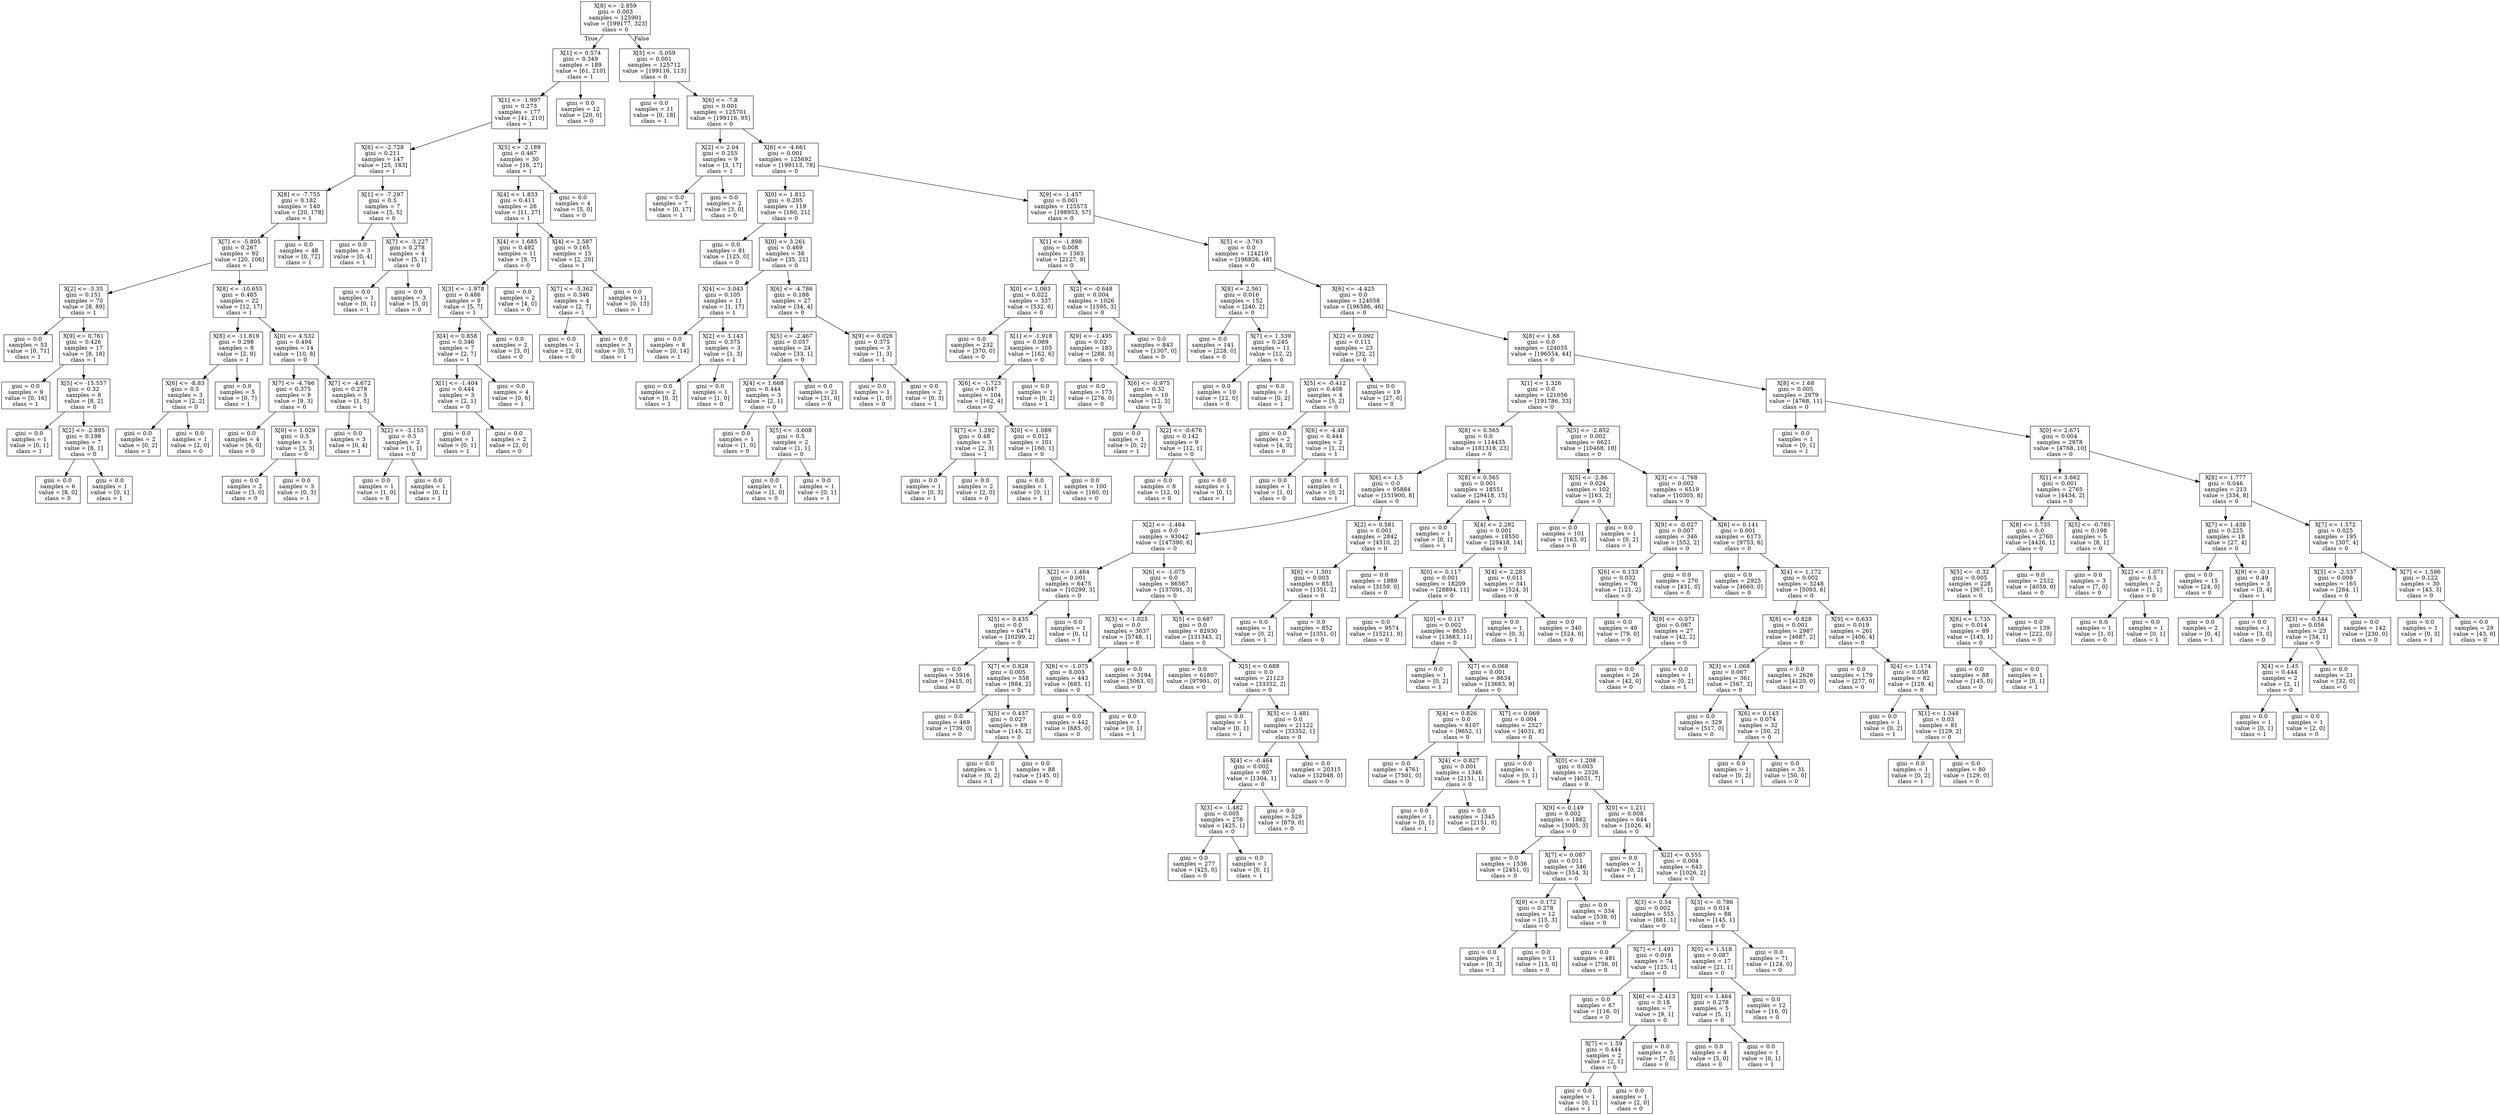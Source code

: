 digraph Tree {
node [shape=box] ;
0 [label="X[8] <= -2.859\ngini = 0.003\nsamples = 125901\nvalue = [199177, 323]\nclass = 0"] ;
1 [label="X[1] <= 0.574\ngini = 0.349\nsamples = 189\nvalue = [61, 210]\nclass = 1"] ;
0 -> 1 [labeldistance=2.5, labelangle=45, headlabel="True"] ;
2 [label="X[1] <= -1.997\ngini = 0.273\nsamples = 177\nvalue = [41, 210]\nclass = 1"] ;
1 -> 2 ;
3 [label="X[6] <= -2.728\ngini = 0.211\nsamples = 147\nvalue = [25, 183]\nclass = 1"] ;
2 -> 3 ;
4 [label="X[8] <= -7.755\ngini = 0.182\nsamples = 140\nvalue = [20, 178]\nclass = 1"] ;
3 -> 4 ;
5 [label="X[7] <= -5.805\ngini = 0.267\nsamples = 92\nvalue = [20, 106]\nclass = 1"] ;
4 -> 5 ;
6 [label="X[2] <= -3.35\ngini = 0.151\nsamples = 70\nvalue = [8, 89]\nclass = 1"] ;
5 -> 6 ;
7 [label="gini = 0.0\nsamples = 53\nvalue = [0, 71]\nclass = 1"] ;
6 -> 7 ;
8 [label="X[9] <= 0.761\ngini = 0.426\nsamples = 17\nvalue = [8, 18]\nclass = 1"] ;
6 -> 8 ;
9 [label="gini = 0.0\nsamples = 9\nvalue = [0, 16]\nclass = 1"] ;
8 -> 9 ;
10 [label="X[5] <= -15.557\ngini = 0.32\nsamples = 8\nvalue = [8, 2]\nclass = 0"] ;
8 -> 10 ;
11 [label="gini = 0.0\nsamples = 1\nvalue = [0, 1]\nclass = 1"] ;
10 -> 11 ;
12 [label="X[2] <= -2.895\ngini = 0.198\nsamples = 7\nvalue = [8, 1]\nclass = 0"] ;
10 -> 12 ;
13 [label="gini = 0.0\nsamples = 6\nvalue = [8, 0]\nclass = 0"] ;
12 -> 13 ;
14 [label="gini = 0.0\nsamples = 1\nvalue = [0, 1]\nclass = 1"] ;
12 -> 14 ;
15 [label="X[8] <= -10.655\ngini = 0.485\nsamples = 22\nvalue = [12, 17]\nclass = 1"] ;
5 -> 15 ;
16 [label="X[8] <= -11.819\ngini = 0.298\nsamples = 8\nvalue = [2, 9]\nclass = 1"] ;
15 -> 16 ;
17 [label="X[6] <= -8.83\ngini = 0.5\nsamples = 3\nvalue = [2, 2]\nclass = 0"] ;
16 -> 17 ;
18 [label="gini = 0.0\nsamples = 2\nvalue = [0, 2]\nclass = 1"] ;
17 -> 18 ;
19 [label="gini = 0.0\nsamples = 1\nvalue = [2, 0]\nclass = 0"] ;
17 -> 19 ;
20 [label="gini = 0.0\nsamples = 5\nvalue = [0, 7]\nclass = 1"] ;
16 -> 20 ;
21 [label="X[0] <= 4.532\ngini = 0.494\nsamples = 14\nvalue = [10, 8]\nclass = 0"] ;
15 -> 21 ;
22 [label="X[7] <= -4.766\ngini = 0.375\nsamples = 9\nvalue = [9, 3]\nclass = 0"] ;
21 -> 22 ;
23 [label="gini = 0.0\nsamples = 4\nvalue = [6, 0]\nclass = 0"] ;
22 -> 23 ;
24 [label="X[0] <= 1.029\ngini = 0.5\nsamples = 5\nvalue = [3, 3]\nclass = 0"] ;
22 -> 24 ;
25 [label="gini = 0.0\nsamples = 2\nvalue = [3, 0]\nclass = 0"] ;
24 -> 25 ;
26 [label="gini = 0.0\nsamples = 3\nvalue = [0, 3]\nclass = 1"] ;
24 -> 26 ;
27 [label="X[7] <= -4.672\ngini = 0.278\nsamples = 5\nvalue = [1, 5]\nclass = 1"] ;
21 -> 27 ;
28 [label="gini = 0.0\nsamples = 3\nvalue = [0, 4]\nclass = 1"] ;
27 -> 28 ;
29 [label="X[2] <= -3.153\ngini = 0.5\nsamples = 2\nvalue = [1, 1]\nclass = 0"] ;
27 -> 29 ;
30 [label="gini = 0.0\nsamples = 1\nvalue = [1, 0]\nclass = 0"] ;
29 -> 30 ;
31 [label="gini = 0.0\nsamples = 1\nvalue = [0, 1]\nclass = 1"] ;
29 -> 31 ;
32 [label="gini = 0.0\nsamples = 48\nvalue = [0, 72]\nclass = 1"] ;
4 -> 32 ;
33 [label="X[1] <= -7.297\ngini = 0.5\nsamples = 7\nvalue = [5, 5]\nclass = 0"] ;
3 -> 33 ;
34 [label="gini = 0.0\nsamples = 3\nvalue = [0, 4]\nclass = 1"] ;
33 -> 34 ;
35 [label="X[7] <= -3.227\ngini = 0.278\nsamples = 4\nvalue = [5, 1]\nclass = 0"] ;
33 -> 35 ;
36 [label="gini = 0.0\nsamples = 1\nvalue = [0, 1]\nclass = 1"] ;
35 -> 36 ;
37 [label="gini = 0.0\nsamples = 3\nvalue = [5, 0]\nclass = 0"] ;
35 -> 37 ;
38 [label="X[5] <= -2.189\ngini = 0.467\nsamples = 30\nvalue = [16, 27]\nclass = 1"] ;
2 -> 38 ;
39 [label="X[4] <= 1.833\ngini = 0.411\nsamples = 26\nvalue = [11, 27]\nclass = 1"] ;
38 -> 39 ;
40 [label="X[4] <= 1.685\ngini = 0.492\nsamples = 11\nvalue = [9, 7]\nclass = 0"] ;
39 -> 40 ;
41 [label="X[3] <= -1.978\ngini = 0.486\nsamples = 9\nvalue = [5, 7]\nclass = 1"] ;
40 -> 41 ;
42 [label="X[4] <= 0.858\ngini = 0.346\nsamples = 7\nvalue = [2, 7]\nclass = 1"] ;
41 -> 42 ;
43 [label="X[1] <= -1.404\ngini = 0.444\nsamples = 3\nvalue = [2, 1]\nclass = 0"] ;
42 -> 43 ;
44 [label="gini = 0.0\nsamples = 1\nvalue = [0, 1]\nclass = 1"] ;
43 -> 44 ;
45 [label="gini = 0.0\nsamples = 2\nvalue = [2, 0]\nclass = 0"] ;
43 -> 45 ;
46 [label="gini = 0.0\nsamples = 4\nvalue = [0, 6]\nclass = 1"] ;
42 -> 46 ;
47 [label="gini = 0.0\nsamples = 2\nvalue = [3, 0]\nclass = 0"] ;
41 -> 47 ;
48 [label="gini = 0.0\nsamples = 2\nvalue = [4, 0]\nclass = 0"] ;
40 -> 48 ;
49 [label="X[4] <= 2.587\ngini = 0.165\nsamples = 15\nvalue = [2, 20]\nclass = 1"] ;
39 -> 49 ;
50 [label="X[7] <= -3.362\ngini = 0.346\nsamples = 4\nvalue = [2, 7]\nclass = 1"] ;
49 -> 50 ;
51 [label="gini = 0.0\nsamples = 1\nvalue = [2, 0]\nclass = 0"] ;
50 -> 51 ;
52 [label="gini = 0.0\nsamples = 3\nvalue = [0, 7]\nclass = 1"] ;
50 -> 52 ;
53 [label="gini = 0.0\nsamples = 11\nvalue = [0, 13]\nclass = 1"] ;
49 -> 53 ;
54 [label="gini = 0.0\nsamples = 4\nvalue = [5, 0]\nclass = 0"] ;
38 -> 54 ;
55 [label="gini = 0.0\nsamples = 12\nvalue = [20, 0]\nclass = 0"] ;
1 -> 55 ;
56 [label="X[5] <= -5.059\ngini = 0.001\nsamples = 125712\nvalue = [199116, 113]\nclass = 0"] ;
0 -> 56 [labeldistance=2.5, labelangle=-45, headlabel="False"] ;
57 [label="gini = 0.0\nsamples = 11\nvalue = [0, 18]\nclass = 1"] ;
56 -> 57 ;
58 [label="X[6] <= -7.8\ngini = 0.001\nsamples = 125701\nvalue = [199116, 95]\nclass = 0"] ;
56 -> 58 ;
59 [label="X[2] <= 2.04\ngini = 0.255\nsamples = 9\nvalue = [3, 17]\nclass = 1"] ;
58 -> 59 ;
60 [label="gini = 0.0\nsamples = 7\nvalue = [0, 17]\nclass = 1"] ;
59 -> 60 ;
61 [label="gini = 0.0\nsamples = 2\nvalue = [3, 0]\nclass = 0"] ;
59 -> 61 ;
62 [label="X[6] <= -4.661\ngini = 0.001\nsamples = 125692\nvalue = [199113, 78]\nclass = 0"] ;
58 -> 62 ;
63 [label="X[0] <= 1.812\ngini = 0.205\nsamples = 119\nvalue = [160, 21]\nclass = 0"] ;
62 -> 63 ;
64 [label="gini = 0.0\nsamples = 81\nvalue = [125, 0]\nclass = 0"] ;
63 -> 64 ;
65 [label="X[0] <= 3.261\ngini = 0.469\nsamples = 38\nvalue = [35, 21]\nclass = 0"] ;
63 -> 65 ;
66 [label="X[4] <= 3.043\ngini = 0.105\nsamples = 11\nvalue = [1, 17]\nclass = 1"] ;
65 -> 66 ;
67 [label="gini = 0.0\nsamples = 8\nvalue = [0, 14]\nclass = 1"] ;
66 -> 67 ;
68 [label="X[2] <= 3.143\ngini = 0.375\nsamples = 3\nvalue = [1, 3]\nclass = 1"] ;
66 -> 68 ;
69 [label="gini = 0.0\nsamples = 2\nvalue = [0, 3]\nclass = 1"] ;
68 -> 69 ;
70 [label="gini = 0.0\nsamples = 1\nvalue = [1, 0]\nclass = 0"] ;
68 -> 70 ;
71 [label="X[6] <= -4.786\ngini = 0.188\nsamples = 27\nvalue = [34, 4]\nclass = 0"] ;
65 -> 71 ;
72 [label="X[5] <= -2.467\ngini = 0.057\nsamples = 24\nvalue = [33, 1]\nclass = 0"] ;
71 -> 72 ;
73 [label="X[4] <= 1.668\ngini = 0.444\nsamples = 3\nvalue = [2, 1]\nclass = 0"] ;
72 -> 73 ;
74 [label="gini = 0.0\nsamples = 1\nvalue = [1, 0]\nclass = 0"] ;
73 -> 74 ;
75 [label="X[5] <= -3.608\ngini = 0.5\nsamples = 2\nvalue = [1, 1]\nclass = 0"] ;
73 -> 75 ;
76 [label="gini = 0.0\nsamples = 1\nvalue = [1, 0]\nclass = 0"] ;
75 -> 76 ;
77 [label="gini = 0.0\nsamples = 1\nvalue = [0, 1]\nclass = 1"] ;
75 -> 77 ;
78 [label="gini = 0.0\nsamples = 21\nvalue = [31, 0]\nclass = 0"] ;
72 -> 78 ;
79 [label="X[9] <= 0.026\ngini = 0.375\nsamples = 3\nvalue = [1, 3]\nclass = 1"] ;
71 -> 79 ;
80 [label="gini = 0.0\nsamples = 1\nvalue = [1, 0]\nclass = 0"] ;
79 -> 80 ;
81 [label="gini = 0.0\nsamples = 2\nvalue = [0, 3]\nclass = 1"] ;
79 -> 81 ;
82 [label="X[9] <= -1.457\ngini = 0.001\nsamples = 125573\nvalue = [198953, 57]\nclass = 0"] ;
62 -> 82 ;
83 [label="X[1] <= -1.898\ngini = 0.008\nsamples = 1363\nvalue = [2127, 9]\nclass = 0"] ;
82 -> 83 ;
84 [label="X[0] <= 1.063\ngini = 0.022\nsamples = 337\nvalue = [532, 6]\nclass = 0"] ;
83 -> 84 ;
85 [label="gini = 0.0\nsamples = 232\nvalue = [370, 0]\nclass = 0"] ;
84 -> 85 ;
86 [label="X[1] <= -1.918\ngini = 0.069\nsamples = 105\nvalue = [162, 6]\nclass = 0"] ;
84 -> 86 ;
87 [label="X[6] <= -1.723\ngini = 0.047\nsamples = 104\nvalue = [162, 4]\nclass = 0"] ;
86 -> 87 ;
88 [label="X[7] <= 1.292\ngini = 0.48\nsamples = 3\nvalue = [2, 3]\nclass = 1"] ;
87 -> 88 ;
89 [label="gini = 0.0\nsamples = 1\nvalue = [0, 3]\nclass = 1"] ;
88 -> 89 ;
90 [label="gini = 0.0\nsamples = 2\nvalue = [2, 0]\nclass = 0"] ;
88 -> 90 ;
91 [label="X[0] <= 1.089\ngini = 0.012\nsamples = 101\nvalue = [160, 1]\nclass = 0"] ;
87 -> 91 ;
92 [label="gini = 0.0\nsamples = 1\nvalue = [0, 1]\nclass = 1"] ;
91 -> 92 ;
93 [label="gini = 0.0\nsamples = 100\nvalue = [160, 0]\nclass = 0"] ;
91 -> 93 ;
94 [label="gini = 0.0\nsamples = 1\nvalue = [0, 2]\nclass = 1"] ;
86 -> 94 ;
95 [label="X[2] <= -0.648\ngini = 0.004\nsamples = 1026\nvalue = [1595, 3]\nclass = 0"] ;
83 -> 95 ;
96 [label="X[9] <= -1.495\ngini = 0.02\nsamples = 183\nvalue = [288, 3]\nclass = 0"] ;
95 -> 96 ;
97 [label="gini = 0.0\nsamples = 173\nvalue = [276, 0]\nclass = 0"] ;
96 -> 97 ;
98 [label="X[6] <= -0.975\ngini = 0.32\nsamples = 10\nvalue = [12, 3]\nclass = 0"] ;
96 -> 98 ;
99 [label="gini = 0.0\nsamples = 1\nvalue = [0, 2]\nclass = 1"] ;
98 -> 99 ;
100 [label="X[2] <= -0.676\ngini = 0.142\nsamples = 9\nvalue = [12, 1]\nclass = 0"] ;
98 -> 100 ;
101 [label="gini = 0.0\nsamples = 8\nvalue = [12, 0]\nclass = 0"] ;
100 -> 101 ;
102 [label="gini = 0.0\nsamples = 1\nvalue = [0, 1]\nclass = 1"] ;
100 -> 102 ;
103 [label="gini = 0.0\nsamples = 843\nvalue = [1307, 0]\nclass = 0"] ;
95 -> 103 ;
104 [label="X[5] <= -3.763\ngini = 0.0\nsamples = 124210\nvalue = [196826, 48]\nclass = 0"] ;
82 -> 104 ;
105 [label="X[8] <= 2.561\ngini = 0.016\nsamples = 152\nvalue = [240, 2]\nclass = 0"] ;
104 -> 105 ;
106 [label="gini = 0.0\nsamples = 141\nvalue = [228, 0]\nclass = 0"] ;
105 -> 106 ;
107 [label="X[7] <= 1.339\ngini = 0.245\nsamples = 11\nvalue = [12, 2]\nclass = 0"] ;
105 -> 107 ;
108 [label="gini = 0.0\nsamples = 10\nvalue = [12, 0]\nclass = 0"] ;
107 -> 108 ;
109 [label="gini = 0.0\nsamples = 1\nvalue = [0, 2]\nclass = 1"] ;
107 -> 109 ;
110 [label="X[6] <= -4.425\ngini = 0.0\nsamples = 124058\nvalue = [196586, 46]\nclass = 0"] ;
104 -> 110 ;
111 [label="X[2] <= 0.092\ngini = 0.111\nsamples = 23\nvalue = [32, 2]\nclass = 0"] ;
110 -> 111 ;
112 [label="X[5] <= -0.412\ngini = 0.408\nsamples = 4\nvalue = [5, 2]\nclass = 0"] ;
111 -> 112 ;
113 [label="gini = 0.0\nsamples = 2\nvalue = [4, 0]\nclass = 0"] ;
112 -> 113 ;
114 [label="X[6] <= -4.48\ngini = 0.444\nsamples = 2\nvalue = [1, 2]\nclass = 1"] ;
112 -> 114 ;
115 [label="gini = 0.0\nsamples = 1\nvalue = [1, 0]\nclass = 0"] ;
114 -> 115 ;
116 [label="gini = 0.0\nsamples = 1\nvalue = [0, 2]\nclass = 1"] ;
114 -> 116 ;
117 [label="gini = 0.0\nsamples = 19\nvalue = [27, 0]\nclass = 0"] ;
111 -> 117 ;
118 [label="X[8] <= 1.68\ngini = 0.0\nsamples = 124035\nvalue = [196554, 44]\nclass = 0"] ;
110 -> 118 ;
119 [label="X[1] <= 1.326\ngini = 0.0\nsamples = 121056\nvalue = [191786, 33]\nclass = 0"] ;
118 -> 119 ;
120 [label="X[8] <= 0.565\ngini = 0.0\nsamples = 114435\nvalue = [181318, 23]\nclass = 0"] ;
119 -> 120 ;
121 [label="X[6] <= 1.5\ngini = 0.0\nsamples = 95884\nvalue = [151900, 8]\nclass = 0"] ;
120 -> 121 ;
122 [label="X[2] <= -1.464\ngini = 0.0\nsamples = 93042\nvalue = [147390, 6]\nclass = 0"] ;
121 -> 122 ;
123 [label="X[2] <= -1.464\ngini = 0.001\nsamples = 6475\nvalue = [10299, 3]\nclass = 0"] ;
122 -> 123 ;
124 [label="X[5] <= 0.435\ngini = 0.0\nsamples = 6474\nvalue = [10299, 2]\nclass = 0"] ;
123 -> 124 ;
125 [label="gini = 0.0\nsamples = 5916\nvalue = [9415, 0]\nclass = 0"] ;
124 -> 125 ;
126 [label="X[7] <= 0.828\ngini = 0.005\nsamples = 558\nvalue = [884, 2]\nclass = 0"] ;
124 -> 126 ;
127 [label="gini = 0.0\nsamples = 469\nvalue = [739, 0]\nclass = 0"] ;
126 -> 127 ;
128 [label="X[5] <= 0.437\ngini = 0.027\nsamples = 89\nvalue = [145, 2]\nclass = 0"] ;
126 -> 128 ;
129 [label="gini = 0.0\nsamples = 1\nvalue = [0, 2]\nclass = 1"] ;
128 -> 129 ;
130 [label="gini = 0.0\nsamples = 88\nvalue = [145, 0]\nclass = 0"] ;
128 -> 130 ;
131 [label="gini = 0.0\nsamples = 1\nvalue = [0, 1]\nclass = 1"] ;
123 -> 131 ;
132 [label="X[6] <= -1.075\ngini = 0.0\nsamples = 86567\nvalue = [137091, 3]\nclass = 0"] ;
122 -> 132 ;
133 [label="X[3] <= -1.025\ngini = 0.0\nsamples = 3637\nvalue = [5748, 1]\nclass = 0"] ;
132 -> 133 ;
134 [label="X[6] <= -1.075\ngini = 0.003\nsamples = 443\nvalue = [685, 1]\nclass = 0"] ;
133 -> 134 ;
135 [label="gini = 0.0\nsamples = 442\nvalue = [685, 0]\nclass = 0"] ;
134 -> 135 ;
136 [label="gini = 0.0\nsamples = 1\nvalue = [0, 1]\nclass = 1"] ;
134 -> 136 ;
137 [label="gini = 0.0\nsamples = 3194\nvalue = [5063, 0]\nclass = 0"] ;
133 -> 137 ;
138 [label="X[5] <= 0.687\ngini = 0.0\nsamples = 82930\nvalue = [131343, 2]\nclass = 0"] ;
132 -> 138 ;
139 [label="gini = 0.0\nsamples = 61807\nvalue = [97991, 0]\nclass = 0"] ;
138 -> 139 ;
140 [label="X[5] <= 0.688\ngini = 0.0\nsamples = 21123\nvalue = [33352, 2]\nclass = 0"] ;
138 -> 140 ;
141 [label="gini = 0.0\nsamples = 1\nvalue = [0, 1]\nclass = 1"] ;
140 -> 141 ;
142 [label="X[3] <= -1.481\ngini = 0.0\nsamples = 21122\nvalue = [33352, 1]\nclass = 0"] ;
140 -> 142 ;
143 [label="X[4] <= -0.464\ngini = 0.002\nsamples = 807\nvalue = [1304, 1]\nclass = 0"] ;
142 -> 143 ;
144 [label="X[3] <= -1.482\ngini = 0.005\nsamples = 278\nvalue = [425, 1]\nclass = 0"] ;
143 -> 144 ;
145 [label="gini = 0.0\nsamples = 277\nvalue = [425, 0]\nclass = 0"] ;
144 -> 145 ;
146 [label="gini = 0.0\nsamples = 1\nvalue = [0, 1]\nclass = 1"] ;
144 -> 146 ;
147 [label="gini = 0.0\nsamples = 529\nvalue = [879, 0]\nclass = 0"] ;
143 -> 147 ;
148 [label="gini = 0.0\nsamples = 20315\nvalue = [32048, 0]\nclass = 0"] ;
142 -> 148 ;
149 [label="X[2] <= 0.581\ngini = 0.001\nsamples = 2842\nvalue = [4510, 2]\nclass = 0"] ;
121 -> 149 ;
150 [label="X[6] <= 1.501\ngini = 0.003\nsamples = 853\nvalue = [1351, 2]\nclass = 0"] ;
149 -> 150 ;
151 [label="gini = 0.0\nsamples = 1\nvalue = [0, 2]\nclass = 1"] ;
150 -> 151 ;
152 [label="gini = 0.0\nsamples = 852\nvalue = [1351, 0]\nclass = 0"] ;
150 -> 152 ;
153 [label="gini = 0.0\nsamples = 1989\nvalue = [3159, 0]\nclass = 0"] ;
149 -> 153 ;
154 [label="X[8] <= 0.565\ngini = 0.001\nsamples = 18551\nvalue = [29418, 15]\nclass = 0"] ;
120 -> 154 ;
155 [label="gini = 0.0\nsamples = 1\nvalue = [0, 1]\nclass = 1"] ;
154 -> 155 ;
156 [label="X[4] <= 2.282\ngini = 0.001\nsamples = 18550\nvalue = [29418, 14]\nclass = 0"] ;
154 -> 156 ;
157 [label="X[0] <= 0.117\ngini = 0.001\nsamples = 18209\nvalue = [28894, 11]\nclass = 0"] ;
156 -> 157 ;
158 [label="gini = 0.0\nsamples = 9574\nvalue = [15211, 0]\nclass = 0"] ;
157 -> 158 ;
159 [label="X[0] <= 0.117\ngini = 0.002\nsamples = 8635\nvalue = [13683, 11]\nclass = 0"] ;
157 -> 159 ;
160 [label="gini = 0.0\nsamples = 1\nvalue = [0, 2]\nclass = 1"] ;
159 -> 160 ;
161 [label="X[7] <= 0.068\ngini = 0.001\nsamples = 8634\nvalue = [13683, 9]\nclass = 0"] ;
159 -> 161 ;
162 [label="X[4] <= 0.826\ngini = 0.0\nsamples = 6107\nvalue = [9652, 1]\nclass = 0"] ;
161 -> 162 ;
163 [label="gini = 0.0\nsamples = 4761\nvalue = [7501, 0]\nclass = 0"] ;
162 -> 163 ;
164 [label="X[4] <= 0.827\ngini = 0.001\nsamples = 1346\nvalue = [2151, 1]\nclass = 0"] ;
162 -> 164 ;
165 [label="gini = 0.0\nsamples = 1\nvalue = [0, 1]\nclass = 1"] ;
164 -> 165 ;
166 [label="gini = 0.0\nsamples = 1345\nvalue = [2151, 0]\nclass = 0"] ;
164 -> 166 ;
167 [label="X[7] <= 0.069\ngini = 0.004\nsamples = 2527\nvalue = [4031, 8]\nclass = 0"] ;
161 -> 167 ;
168 [label="gini = 0.0\nsamples = 1\nvalue = [0, 1]\nclass = 1"] ;
167 -> 168 ;
169 [label="X[0] <= 1.208\ngini = 0.003\nsamples = 2526\nvalue = [4031, 7]\nclass = 0"] ;
167 -> 169 ;
170 [label="X[9] <= 0.149\ngini = 0.002\nsamples = 1882\nvalue = [3005, 3]\nclass = 0"] ;
169 -> 170 ;
171 [label="gini = 0.0\nsamples = 1536\nvalue = [2451, 0]\nclass = 0"] ;
170 -> 171 ;
172 [label="X[7] <= 0.087\ngini = 0.011\nsamples = 346\nvalue = [554, 3]\nclass = 0"] ;
170 -> 172 ;
173 [label="X[9] <= 0.172\ngini = 0.278\nsamples = 12\nvalue = [15, 3]\nclass = 0"] ;
172 -> 173 ;
174 [label="gini = 0.0\nsamples = 1\nvalue = [0, 3]\nclass = 1"] ;
173 -> 174 ;
175 [label="gini = 0.0\nsamples = 11\nvalue = [15, 0]\nclass = 0"] ;
173 -> 175 ;
176 [label="gini = 0.0\nsamples = 334\nvalue = [539, 0]\nclass = 0"] ;
172 -> 176 ;
177 [label="X[0] <= 1.211\ngini = 0.008\nsamples = 644\nvalue = [1026, 4]\nclass = 0"] ;
169 -> 177 ;
178 [label="gini = 0.0\nsamples = 1\nvalue = [0, 2]\nclass = 1"] ;
177 -> 178 ;
179 [label="X[2] <= 0.555\ngini = 0.004\nsamples = 643\nvalue = [1026, 2]\nclass = 0"] ;
177 -> 179 ;
180 [label="X[3] <= 0.54\ngini = 0.002\nsamples = 555\nvalue = [881, 1]\nclass = 0"] ;
179 -> 180 ;
181 [label="gini = 0.0\nsamples = 481\nvalue = [756, 0]\nclass = 0"] ;
180 -> 181 ;
182 [label="X[7] <= 1.491\ngini = 0.016\nsamples = 74\nvalue = [125, 1]\nclass = 0"] ;
180 -> 182 ;
183 [label="gini = 0.0\nsamples = 67\nvalue = [116, 0]\nclass = 0"] ;
182 -> 183 ;
184 [label="X[6] <= -2.413\ngini = 0.18\nsamples = 7\nvalue = [9, 1]\nclass = 0"] ;
182 -> 184 ;
185 [label="X[7] <= 1.59\ngini = 0.444\nsamples = 2\nvalue = [2, 1]\nclass = 0"] ;
184 -> 185 ;
186 [label="gini = 0.0\nsamples = 1\nvalue = [0, 1]\nclass = 1"] ;
185 -> 186 ;
187 [label="gini = 0.0\nsamples = 1\nvalue = [2, 0]\nclass = 0"] ;
185 -> 187 ;
188 [label="gini = 0.0\nsamples = 5\nvalue = [7, 0]\nclass = 0"] ;
184 -> 188 ;
189 [label="X[3] <= -0.786\ngini = 0.014\nsamples = 88\nvalue = [145, 1]\nclass = 0"] ;
179 -> 189 ;
190 [label="X[0] <= 1.518\ngini = 0.087\nsamples = 17\nvalue = [21, 1]\nclass = 0"] ;
189 -> 190 ;
191 [label="X[0] <= 1.464\ngini = 0.278\nsamples = 5\nvalue = [5, 1]\nclass = 0"] ;
190 -> 191 ;
192 [label="gini = 0.0\nsamples = 4\nvalue = [5, 0]\nclass = 0"] ;
191 -> 192 ;
193 [label="gini = 0.0\nsamples = 1\nvalue = [0, 1]\nclass = 1"] ;
191 -> 193 ;
194 [label="gini = 0.0\nsamples = 12\nvalue = [16, 0]\nclass = 0"] ;
190 -> 194 ;
195 [label="gini = 0.0\nsamples = 71\nvalue = [124, 0]\nclass = 0"] ;
189 -> 195 ;
196 [label="X[4] <= 2.283\ngini = 0.011\nsamples = 341\nvalue = [524, 3]\nclass = 0"] ;
156 -> 196 ;
197 [label="gini = 0.0\nsamples = 1\nvalue = [0, 3]\nclass = 1"] ;
196 -> 197 ;
198 [label="gini = 0.0\nsamples = 340\nvalue = [524, 0]\nclass = 0"] ;
196 -> 198 ;
199 [label="X[5] <= -2.852\ngini = 0.002\nsamples = 6621\nvalue = [10468, 10]\nclass = 0"] ;
119 -> 199 ;
200 [label="X[5] <= -2.86\ngini = 0.024\nsamples = 102\nvalue = [163, 2]\nclass = 0"] ;
199 -> 200 ;
201 [label="gini = 0.0\nsamples = 101\nvalue = [163, 0]\nclass = 0"] ;
200 -> 201 ;
202 [label="gini = 0.0\nsamples = 1\nvalue = [0, 2]\nclass = 1"] ;
200 -> 202 ;
203 [label="X[3] <= -1.768\ngini = 0.002\nsamples = 6519\nvalue = [10305, 8]\nclass = 0"] ;
199 -> 203 ;
204 [label="X[9] <= -0.027\ngini = 0.007\nsamples = 346\nvalue = [552, 2]\nclass = 0"] ;
203 -> 204 ;
205 [label="X[6] <= 0.133\ngini = 0.032\nsamples = 76\nvalue = [121, 2]\nclass = 0"] ;
204 -> 205 ;
206 [label="gini = 0.0\nsamples = 49\nvalue = [79, 0]\nclass = 0"] ;
205 -> 206 ;
207 [label="X[9] <= -0.071\ngini = 0.087\nsamples = 27\nvalue = [42, 2]\nclass = 0"] ;
205 -> 207 ;
208 [label="gini = 0.0\nsamples = 26\nvalue = [42, 0]\nclass = 0"] ;
207 -> 208 ;
209 [label="gini = 0.0\nsamples = 1\nvalue = [0, 2]\nclass = 1"] ;
207 -> 209 ;
210 [label="gini = 0.0\nsamples = 270\nvalue = [431, 0]\nclass = 0"] ;
204 -> 210 ;
211 [label="X[6] <= 0.141\ngini = 0.001\nsamples = 6173\nvalue = [9753, 6]\nclass = 0"] ;
203 -> 211 ;
212 [label="gini = 0.0\nsamples = 2925\nvalue = [4660, 0]\nclass = 0"] ;
211 -> 212 ;
213 [label="X[4] <= 1.172\ngini = 0.002\nsamples = 3248\nvalue = [5093, 6]\nclass = 0"] ;
211 -> 213 ;
214 [label="X[8] <= -0.828\ngini = 0.001\nsamples = 2987\nvalue = [4687, 2]\nclass = 0"] ;
213 -> 214 ;
215 [label="X[3] <= 1.068\ngini = 0.007\nsamples = 361\nvalue = [567, 2]\nclass = 0"] ;
214 -> 215 ;
216 [label="gini = 0.0\nsamples = 329\nvalue = [517, 0]\nclass = 0"] ;
215 -> 216 ;
217 [label="X[6] <= 0.143\ngini = 0.074\nsamples = 32\nvalue = [50, 2]\nclass = 0"] ;
215 -> 217 ;
218 [label="gini = 0.0\nsamples = 1\nvalue = [0, 2]\nclass = 1"] ;
217 -> 218 ;
219 [label="gini = 0.0\nsamples = 31\nvalue = [50, 0]\nclass = 0"] ;
217 -> 219 ;
220 [label="gini = 0.0\nsamples = 2626\nvalue = [4120, 0]\nclass = 0"] ;
214 -> 220 ;
221 [label="X[9] <= 0.633\ngini = 0.019\nsamples = 261\nvalue = [406, 4]\nclass = 0"] ;
213 -> 221 ;
222 [label="gini = 0.0\nsamples = 179\nvalue = [277, 0]\nclass = 0"] ;
221 -> 222 ;
223 [label="X[4] <= 1.174\ngini = 0.058\nsamples = 82\nvalue = [129, 4]\nclass = 0"] ;
221 -> 223 ;
224 [label="gini = 0.0\nsamples = 1\nvalue = [0, 2]\nclass = 1"] ;
223 -> 224 ;
225 [label="X[1] <= 1.348\ngini = 0.03\nsamples = 81\nvalue = [129, 2]\nclass = 0"] ;
223 -> 225 ;
226 [label="gini = 0.0\nsamples = 1\nvalue = [0, 2]\nclass = 1"] ;
225 -> 226 ;
227 [label="gini = 0.0\nsamples = 80\nvalue = [129, 0]\nclass = 0"] ;
225 -> 227 ;
228 [label="X[8] <= 1.68\ngini = 0.005\nsamples = 2979\nvalue = [4768, 11]\nclass = 0"] ;
118 -> 228 ;
229 [label="gini = 0.0\nsamples = 1\nvalue = [0, 1]\nclass = 1"] ;
228 -> 229 ;
230 [label="X[0] <= 2.671\ngini = 0.004\nsamples = 2978\nvalue = [4768, 10]\nclass = 0"] ;
228 -> 230 ;
231 [label="X[1] <= 3.662\ngini = 0.001\nsamples = 2765\nvalue = [4434, 2]\nclass = 0"] ;
230 -> 231 ;
232 [label="X[8] <= 1.735\ngini = 0.0\nsamples = 2760\nvalue = [4426, 1]\nclass = 0"] ;
231 -> 232 ;
233 [label="X[5] <= -0.32\ngini = 0.005\nsamples = 228\nvalue = [367, 1]\nclass = 0"] ;
232 -> 233 ;
234 [label="X[8] <= 1.735\ngini = 0.014\nsamples = 89\nvalue = [145, 1]\nclass = 0"] ;
233 -> 234 ;
235 [label="gini = 0.0\nsamples = 88\nvalue = [145, 0]\nclass = 0"] ;
234 -> 235 ;
236 [label="gini = 0.0\nsamples = 1\nvalue = [0, 1]\nclass = 1"] ;
234 -> 236 ;
237 [label="gini = 0.0\nsamples = 139\nvalue = [222, 0]\nclass = 0"] ;
233 -> 237 ;
238 [label="gini = 0.0\nsamples = 2532\nvalue = [4059, 0]\nclass = 0"] ;
232 -> 238 ;
239 [label="X[5] <= -0.785\ngini = 0.198\nsamples = 5\nvalue = [8, 1]\nclass = 0"] ;
231 -> 239 ;
240 [label="gini = 0.0\nsamples = 3\nvalue = [7, 0]\nclass = 0"] ;
239 -> 240 ;
241 [label="X[2] <= -1.071\ngini = 0.5\nsamples = 2\nvalue = [1, 1]\nclass = 0"] ;
239 -> 241 ;
242 [label="gini = 0.0\nsamples = 1\nvalue = [1, 0]\nclass = 0"] ;
241 -> 242 ;
243 [label="gini = 0.0\nsamples = 1\nvalue = [0, 1]\nclass = 1"] ;
241 -> 243 ;
244 [label="X[8] <= 1.777\ngini = 0.046\nsamples = 213\nvalue = [334, 8]\nclass = 0"] ;
230 -> 244 ;
245 [label="X[7] <= 1.438\ngini = 0.225\nsamples = 18\nvalue = [27, 4]\nclass = 0"] ;
244 -> 245 ;
246 [label="gini = 0.0\nsamples = 15\nvalue = [24, 0]\nclass = 0"] ;
245 -> 246 ;
247 [label="X[9] <= -0.1\ngini = 0.49\nsamples = 3\nvalue = [3, 4]\nclass = 1"] ;
245 -> 247 ;
248 [label="gini = 0.0\nsamples = 2\nvalue = [0, 4]\nclass = 1"] ;
247 -> 248 ;
249 [label="gini = 0.0\nsamples = 1\nvalue = [3, 0]\nclass = 0"] ;
247 -> 249 ;
250 [label="X[7] <= 1.572\ngini = 0.025\nsamples = 195\nvalue = [307, 4]\nclass = 0"] ;
244 -> 250 ;
251 [label="X[5] <= -2.537\ngini = 0.008\nsamples = 165\nvalue = [264, 1]\nclass = 0"] ;
250 -> 251 ;
252 [label="X[3] <= -0.544\ngini = 0.056\nsamples = 23\nvalue = [34, 1]\nclass = 0"] ;
251 -> 252 ;
253 [label="X[4] <= 1.45\ngini = 0.444\nsamples = 2\nvalue = [2, 1]\nclass = 0"] ;
252 -> 253 ;
254 [label="gini = 0.0\nsamples = 1\nvalue = [0, 1]\nclass = 1"] ;
253 -> 254 ;
255 [label="gini = 0.0\nsamples = 1\nvalue = [2, 0]\nclass = 0"] ;
253 -> 255 ;
256 [label="gini = 0.0\nsamples = 21\nvalue = [32, 0]\nclass = 0"] ;
252 -> 256 ;
257 [label="gini = 0.0\nsamples = 142\nvalue = [230, 0]\nclass = 0"] ;
251 -> 257 ;
258 [label="X[7] <= 1.596\ngini = 0.122\nsamples = 30\nvalue = [43, 3]\nclass = 0"] ;
250 -> 258 ;
259 [label="gini = 0.0\nsamples = 1\nvalue = [0, 3]\nclass = 1"] ;
258 -> 259 ;
260 [label="gini = 0.0\nsamples = 29\nvalue = [43, 0]\nclass = 0"] ;
258 -> 260 ;
}